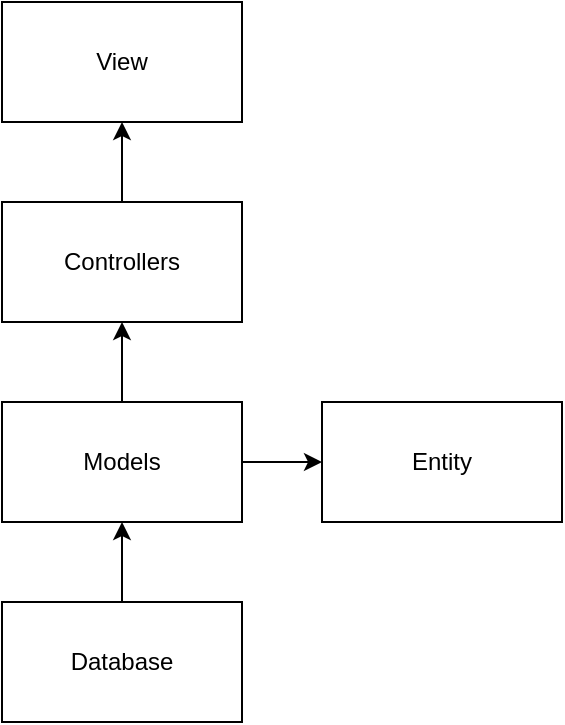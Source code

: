 <mxfile version="24.3.1" type="device">
  <diagram name="Page-1" id="aAreGUmjJRyfueql-lJ-">
    <mxGraphModel dx="474" dy="746" grid="1" gridSize="10" guides="1" tooltips="1" connect="1" arrows="1" fold="1" page="1" pageScale="1" pageWidth="1169" pageHeight="827" math="0" shadow="0">
      <root>
        <mxCell id="0" />
        <mxCell id="1" parent="0" />
        <mxCell id="wkdvruWMYDuAp6-lknD4-10" style="edgeStyle=orthogonalEdgeStyle;rounded=0;orthogonalLoop=1;jettySize=auto;html=1;" edge="1" parent="1" source="wkdvruWMYDuAp6-lknD4-1" target="wkdvruWMYDuAp6-lknD4-2">
          <mxGeometry relative="1" as="geometry" />
        </mxCell>
        <mxCell id="wkdvruWMYDuAp6-lknD4-1" value="Database" style="rounded=0;whiteSpace=wrap;html=1;" vertex="1" parent="1">
          <mxGeometry x="200" y="420" width="120" height="60" as="geometry" />
        </mxCell>
        <mxCell id="wkdvruWMYDuAp6-lknD4-7" style="edgeStyle=orthogonalEdgeStyle;rounded=0;orthogonalLoop=1;jettySize=auto;html=1;" edge="1" parent="1" source="wkdvruWMYDuAp6-lknD4-2" target="wkdvruWMYDuAp6-lknD4-5">
          <mxGeometry relative="1" as="geometry" />
        </mxCell>
        <mxCell id="wkdvruWMYDuAp6-lknD4-8" style="edgeStyle=orthogonalEdgeStyle;rounded=0;orthogonalLoop=1;jettySize=auto;html=1;" edge="1" parent="1" source="wkdvruWMYDuAp6-lknD4-2" target="wkdvruWMYDuAp6-lknD4-6">
          <mxGeometry relative="1" as="geometry" />
        </mxCell>
        <mxCell id="wkdvruWMYDuAp6-lknD4-2" value="Models" style="rounded=0;whiteSpace=wrap;html=1;" vertex="1" parent="1">
          <mxGeometry x="200" y="320" width="120" height="60" as="geometry" />
        </mxCell>
        <mxCell id="wkdvruWMYDuAp6-lknD4-3" value="View" style="rounded=0;whiteSpace=wrap;html=1;" vertex="1" parent="1">
          <mxGeometry x="200" y="120" width="120" height="60" as="geometry" />
        </mxCell>
        <mxCell id="wkdvruWMYDuAp6-lknD4-5" value="Entity" style="rounded=0;whiteSpace=wrap;html=1;" vertex="1" parent="1">
          <mxGeometry x="360" y="320" width="120" height="60" as="geometry" />
        </mxCell>
        <mxCell id="wkdvruWMYDuAp6-lknD4-9" style="edgeStyle=orthogonalEdgeStyle;rounded=0;orthogonalLoop=1;jettySize=auto;html=1;" edge="1" parent="1" source="wkdvruWMYDuAp6-lknD4-6" target="wkdvruWMYDuAp6-lknD4-3">
          <mxGeometry relative="1" as="geometry" />
        </mxCell>
        <mxCell id="wkdvruWMYDuAp6-lknD4-6" value="Controllers" style="rounded=0;whiteSpace=wrap;html=1;" vertex="1" parent="1">
          <mxGeometry x="200" y="220" width="120" height="60" as="geometry" />
        </mxCell>
      </root>
    </mxGraphModel>
  </diagram>
</mxfile>
